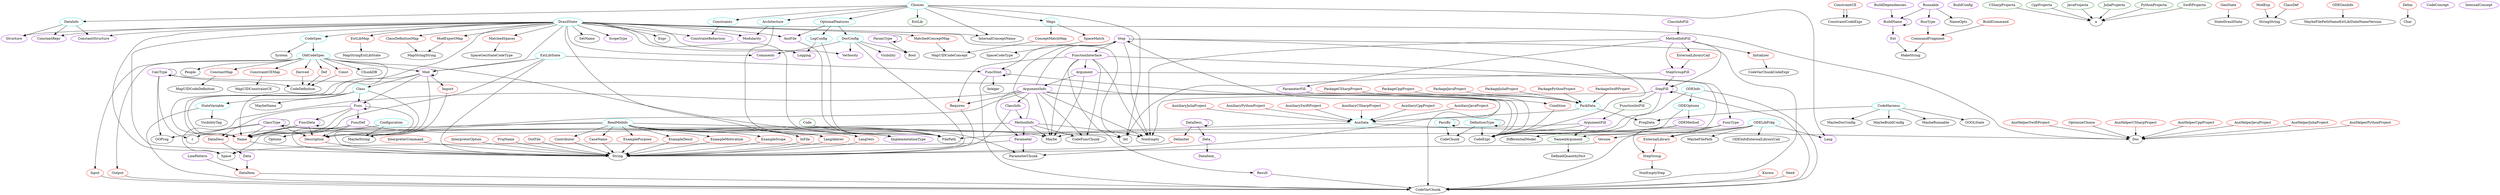 digraph alltypes {
	subgraph odelibraries {
	}
	subgraph code {
	}
	subgraph codebaes {
	}
	subgraph codedefinition {
		subgraph definitiontype{
		DefinitionType	[shape=oval, color=cyan3, label="DefinitionType"];
		DefinitionType -> CodeChunk;
		DefinitionType -> CodeExpr;
		DefinitionType -> DefinitionType;
		}
	}
	subgraph contraintmaps {
		subgraph constraintce{
		ConstraintCE	[shape=oval, color=red2, label="ConstraintCE"];
		ConstraintCE -> ConstraintCodeExpr;
		}
		subgraph constraintcemap{
		ConstraintCEMap	[shape=oval, color=red2, label="ConstraintCEMap"];
		ConstraintCEMap -> MapUIDConstraintCE;
		}
	}
	subgraph namedargument {
		subgraph namedargument{
		NamedArgument	[shape=oval, color=darkgreen, label="NamedArgument"];
		NamedArgument -> DefinedQuantityDict;
		}
	}
	subgraph parameter {
		subgraph passby{
		PassBy	[shape=oval, color=cyan3, label="PassBy"];
		PassBy -> CodeChunk;
		PassBy -> PassBy;
		}
	}
	subgraph ast {
		subgraph docconfig{
		DocConfig	[shape=oval, color=cyan3, label="DocConfig"];
		DocConfig -> String;
		DocConfig -> Bool;
		}
		subgraph buildname{
		BuildName	[shape=oval, color=darkviolet, label="BuildName"];
		BuildName -> BuildName;
		BuildName -> Ext;
		}
		subgraph ext{
		Ext	[shape=oval, color=darkviolet, label="Ext"];
		Ext -> MakeString;
		}
		subgraph builddependencies{
		BuildDependencies	[shape=oval, color=darkviolet, label="BuildDependencies"];
		BuildDependencies -> BuildName;
		}
		subgraph buildconfig{
		BuildConfig	[shape=oval, color=darkviolet, label="BuildConfig"];
		}
		subgraph runtype{
		RunType	[shape=oval, color=darkviolet, label="RunType"];
		RunType -> CommandFragment;
		}
		subgraph runnable{
		Runnable	[shape=oval, color=darkviolet, label="Runnable"];
		Runnable -> BuildName;
		Runnable -> NameOpts;
		Runnable -> RunType;
		}
		subgraph commandfragment{
		CommandFragment	[shape=oval, color=red2, label="CommandFragment"];
		CommandFragment -> MakeString;
		}
		subgraph buildcommand{
		BuildCommand	[shape=oval, color=red2, label="BuildCommand"];
		BuildCommand -> CommandFragment;
		}
		subgraph interpretercommand{
		InterpreterCommand	[shape=oval, color=red2, label="InterpreterCommand"];
		InterpreterCommand -> String;
		}
		subgraph interpreteroption{
		InterpreterOption	[shape=oval, color=red2, label="InterpreterOption"];
		InterpreterOption -> String;
		}
	}
	subgraph import {
		subgraph codeharness{
		CodeHarness	[shape=oval, color=cyan3, label="CodeHarness"];
		CodeHarness -> MaybeBuildConfig;
		CodeHarness -> MaybeRunnable;
		CodeHarness -> GOOLState;
		CodeHarness -> ProgData;
		CodeHarness -> MaybeDocConfig;
		}
	}
	subgraph import {
		subgraph optimizechoice{
		OptimizeChoice	[shape=oval, color=red2, label="OptimizeChoice"];
		OptimizeChoice -> Doc;
		}
		subgraph projname{
		ProjName	[shape=oval, color=red2, label="ProjName"];
		ProjName -> String;
		}
	}
	subgraph csarprendererh {
		subgraph csharpprojecta{
		CSharpProjecta	[shape=oval, color=darkgreen, label="CSharpProjecta"];
		CSharpProjecta -> a;
		}
		subgraph packagecsharpproject{
		PackageCSharpProject	[shape=oval, color=red2, label="PackageCSharpProject"];
		PackageCSharpProject -> PackData;
		}
		subgraph auxiliarycsharpproject{
		AuxiliaryCSharpProject	[shape=oval, color=red2, label="AuxiliaryCSharpProject"];
		AuxiliaryCSharpProject -> AuxData;
		}
		subgraph auxhelpercsharpproject{
		AuxHelperCSharpProject	[shape=oval, color=red2, label="AuxHelperCSharpProject"];
		AuxHelperCSharpProject -> Doc;
		}
	}
	subgraph cpprenderer {
		subgraph cppprojecta{
		CppProjecta	[shape=oval, color=darkgreen, label="CppProjecta"];
		CppProjecta -> a;
		}
		subgraph packagecppproject{
		PackageCppProject	[shape=oval, color=red2, label="PackageCppProject"];
		PackageCppProject -> PackData;
		}
		subgraph auxiliarycppproject{
		AuxiliaryCppProject	[shape=oval, color=red2, label="AuxiliaryCppProject"];
		AuxiliaryCppProject -> AuxData;
		}
		subgraph auxhelpercppproject{
		AuxHelperCppProject	[shape=oval, color=red2, label="AuxHelperCppProject"];
		AuxHelperCppProject -> Doc;
		}
	}
	subgraph javarenderer {
		subgraph javaprojecta{
		JavaProjecta	[shape=oval, color=darkgreen, label="JavaProjecta"];
		JavaProjecta -> a;
		}
		subgraph packagejavaproject{
		PackageJavaProject	[shape=oval, color=red2, label="PackageJavaProject"];
		PackageJavaProject -> PackData;
		}
		subgraph auxiliaryjavaproject{
		AuxiliaryJavaProject	[shape=oval, color=red2, label="AuxiliaryJavaProject"];
		AuxiliaryJavaProject -> AuxData;
		}
		subgraph auxhelperjavaproject{
		AuxHelperJavaProject	[shape=oval, color=red2, label="AuxHelperJavaProject"];
		AuxHelperJavaProject -> Doc;
		}
	}
	subgraph juliarenderer {
		subgraph juliaprojecta{
		JuliaProjecta	[shape=oval, color=darkgreen, label="JuliaProjecta"];
		JuliaProjecta -> a;
		}
		subgraph packagejuliaproject{
		PackageJuliaProject	[shape=oval, color=red2, label="PackageJuliaProject"];
		PackageJuliaProject -> PackData;
		}
		subgraph auxiliaryjuliaproject{
		AuxiliaryJuliaProject	[shape=oval, color=red2, label="AuxiliaryJuliaProject"];
		AuxiliaryJuliaProject -> AuxData;
		}
		subgraph auxhelperjuliaproject{
		AuxHelperJuliaProject	[shape=oval, color=red2, label="AuxHelperJuliaProject"];
		AuxHelperJuliaProject -> Doc;
		}
	}
	subgraph languagepolymorpich {
	}
	subgraph pytonrendererh {
		subgraph pythonprojecta{
		PythonProjecta	[shape=oval, color=darkgreen, label="PythonProjecta"];
		PythonProjecta -> a;
		}
		subgraph packagepythonproject{
		PackagePythonProject	[shape=oval, color=red2, label="PackagePythonProject"];
		PackagePythonProject -> PackData;
		}
		subgraph auxiliarypythonproject{
		AuxiliaryPythonProject	[shape=oval, color=red2, label="AuxiliaryPythonProject"];
		AuxiliaryPythonProject -> AuxData;
		}
		subgraph auxhelperpythonproject{
		AuxHelperPythonProject	[shape=oval, color=red2, label="AuxHelperPythonProject"];
		AuxHelperPythonProject -> Doc;
		}
	}
	subgraph swiftrenderer {
		subgraph swiftprojecta{
		SwiftProjecta	[shape=oval, color=darkgreen, label="SwiftProjecta"];
		SwiftProjecta -> a;
		}
		subgraph packageswiftproject{
		PackageSwiftProject	[shape=oval, color=red2, label="PackageSwiftProject"];
		PackageSwiftProject -> PackData;
		}
		subgraph auxiliaryswiftproject{
		AuxiliarySwiftProject	[shape=oval, color=red2, label="AuxiliarySwiftProject"];
		AuxiliarySwiftProject -> AuxData;
		}
		subgraph auxhelperswiftproject{
		AuxHelperSwiftProject	[shape=oval, color=red2, label="AuxHelperSwiftProject"];
		AuxHelperSwiftProject -> Doc;
		}
	}
	subgraph clasinterfaces {
	}
	subgraph data {
		subgraph auxdata{
		AuxData	[shape=oval, color=cyan3, label="AuxData"];
		AuxData -> FilePath;
		AuxData -> Doc;
		}
		subgraph packdata{
		PackData	[shape=oval, color=cyan3, label="PackData"];
		PackData -> ProgData;
		PackData -> AuxData;
		}
	}
	subgraph languagerenderer {
	}
	subgraph configparers {
		subgraph configuration{
		Configuration	[shape=oval, color=cyan3, label="Configuration"];
		Configuration -> String;
		Configuration -> MaybeString;
		Configuration -> Options;
		}
	}
	subgraph import {
		subgraph readmeinfo{
		ReadMeInfo	[shape=oval, color=cyan3, label="ReadMeInfo"];
		ReadMeInfo -> LangAbbrev;
		ReadMeInfo -> LangVers;
		ReadMeInfo -> MaybeString;
		ReadMeInfo -> ImplementationType;
		ReadMeInfo -> Name;
		ReadMeInfo -> FilePath;
		ReadMeInfo -> Contributor;
		ReadMeInfo -> CaseName;
		ReadMeInfo -> ExamplePurpose;
		ReadMeInfo -> ExampleDescr;
		ReadMeInfo -> ExampleMotivation;
		ReadMeInfo -> ExampleScope;
		ReadMeInfo -> Int;
		ReadMeInfo -> InFile;
		}
		subgraph langabbrev{
		LangAbbrev	[shape=oval, color=red2, label="LangAbbrev"];
		LangAbbrev -> String;
		}
		subgraph langvers{
		LangVers	[shape=oval, color=red2, label="LangVers"];
		LangVers -> String;
		}
		subgraph casename{
		CaseName	[shape=oval, color=red2, label="CaseName"];
		CaseName -> String;
		}
		subgraph examplepurpose{
		ExamplePurpose	[shape=oval, color=red2, label="ExamplePurpose"];
		ExamplePurpose -> String;
		}
		subgraph exampledescr{
		ExampleDescr	[shape=oval, color=red2, label="ExampleDescr"];
		ExampleDescr -> String;
		}
		subgraph examplemotivation{
		ExampleMotivation	[shape=oval, color=red2, label="ExampleMotivation"];
		ExampleMotivation -> String;
		}
		subgraph examplescope{
		ExampleScope	[shape=oval, color=red2, label="ExampleScope"];
		ExampleScope -> String;
		}
		subgraph contributor{
		Contributor	[shape=oval, color=red2, label="Contributor"];
		Contributor -> String;
		}
		subgraph infile{
		InFile	[shape=oval, color=red2, label="InFile"];
		InFile -> String;
		}
		subgraph outfile{
		OutFile	[shape=oval, color=red2, label="OutFile"];
		OutFile -> String;
		}
	}
	subgraph comments {
	}
	subgraph conceptmatch {
	}
	subgraph decriptionss {
	}
	subgraph drailstates {
		subgraph drasilstate{
		DrasilState	[shape=oval, color=cyan3, label="DrasilState"];
		DrasilState -> CodeSpec;
		DrasilState -> Modularity;
		DrasilState -> ImplementationType;
		DrasilState -> Structure;
		DrasilState -> ConstantStructure;
		DrasilState -> ConstantRepr;
		DrasilState -> MatchedConceptMap;
		DrasilState -> MatchedSpaces;
		DrasilState -> ConstraintBehaviour;
		DrasilState -> Comments;
		DrasilState -> Verbosity;
		DrasilState -> String;
		DrasilState -> Logging;
		DrasilState -> AuxFile;
		DrasilState -> Expr;
		DrasilState -> InternalConceptName;
		DrasilState -> Mod;
		DrasilState -> Name;
		DrasilState -> ExtLibMap;
		DrasilState -> FilePath;
		DrasilState -> ModExportMap;
		DrasilState -> ClassDefinitionMap;
		DrasilState -> SetName;
		DrasilState -> Int;
		DrasilState -> Doc;
		DrasilState -> Space;
		DrasilState -> ScopeType;
		}
		subgraph scopetype{
		ScopeType	[shape=oval, color=darkviolet, label="ScopeType"];
		}
		subgraph matchedspaces{
		MatchedSpaces	[shape=oval, color=red2, label="MatchedSpaces"];
		MatchedSpaces -> SpaceGenStateCodeType;
		}
		subgraph extlibmap{
		ExtLibMap	[shape=oval, color=red2, label="ExtLibMap"];
		ExtLibMap -> MapStringExtLibState;
		}
		subgraph modexportmap{
		ModExportMap	[shape=oval, color=red2, label="ModExportMap"];
		ModExportMap -> MapStringString;
		}
		subgraph classdefinitionmap{
		ClassDefinitionMap	[shape=oval, color=red2, label="ClassDefinitionMap"];
		ClassDefinitionMap -> MapStringString;
		}
		subgraph genstate{
		GenState	[shape=oval, color=red2, label="GenState"];
		GenState -> StateDrasilState;
		}
		subgraph modexp{
		ModExp	[shape=oval, color=red2, label="ModExp"];
		ModExp -> StringString;
		}
		subgraph classdef{
		ClassDef	[shape=oval, color=red2, label="ClassDef"];
		ClassDef -> StringString;
		}
	}
	subgraph functioncalls {
	}
	subgraph genode {
		subgraph odegeninfo{
		ODEGenInfo	[shape=oval, color=red2, label="ODEGenInfo"];
		ODEGenInfo -> MaybeFilePathNameExtLibStateNameVersion;
		}
	}
	subgraph generategool {
		subgraph classtype{
		ClassType	[shape=oval, color=darkviolet, label="ClassType"];
		ClassType -> OOProg;
		ClassType -> r;
		ClassType -> ClassType;
		ClassType -> Name;
		ClassType -> Maybe;
		ClassType -> Description;
		}
	}
	subgraph generator {
	}
	subgraph helpers {
	}
	subgraph import {
	}
	subgraph logging {
	}
	subgraph modules {
		subgraph calctype{
		CalcType	[shape=oval, color=darkviolet, label="CalcType"];
		CalcType -> OOProg;
		CalcType -> r;
		CalcType -> CalcType;
		CalcType -> CodeDefinition;
		CalcType -> CodeExpr;
		}
		subgraph constraintce{
		ConstraintCE	[shape=oval, color=red2, label="ConstraintCE"];
		ConstraintCE -> ConstraintCodeExpr;
		}
	}
	subgraph parameters {
		subgraph paramtype{
		ParamType	[shape=oval, color=darkviolet, label="ParamType"];
		ParamType -> ParamType;
		ParamType -> Bool;
		}
	}
	subgraph readinput {
	}
	subgraph spacematch {
	}
	subgraph writeinput {
	}
	subgraph writereadme {
	}
	subgraph code {
		subgraph code{
		Code	[shape=oval, color=darkgreen, label="Code"];
		Code -> FilePath;
		}
	}
	subgraph codegeneration {
	}
	subgraph codequantitydicts {
	}
	subgraph datadecs {
		subgraph datadesc_{
		DataDesc_	[shape=oval, color=darkviolet, label="DataDesc_"];
		DataDesc_ -> Data_;
		DataDesc_ -> Delimiter;
		DataDesc_ -> DataDesc_;
		}
		subgraph data_{
		Data_	[shape=oval, color=darkviolet, label="Data_"];
		Data_ -> DataItem_;
		}
		subgraph dataitem_{
		DataItem_	[shape=oval, color=darkviolet, label="DataItem_"];
		}
		subgraph data{
		Data	[shape=oval, color=darkviolet, label="Data"];
		Data -> DataItem;
		}
		subgraph linepattern{
		LinePattern	[shape=oval, color=darkviolet, label="LinePattern"];
		LinePattern -> DataItem;
		}
		subgraph dataitem{
		DataItem	[shape=oval, color=red2, label="DataItem"];
		DataItem -> CodeVarChunk;
		}
		subgraph delimiter{
		Delimiter	[shape=oval, color=red2, label="Delimiter"];
		Delimiter -> String;
		}
		subgraph datadesc{
		DataDesc	[shape=oval, color=red2, label="DataDesc"];
		DataDesc -> Data;
		}
		subgraph delim{
		Delim	[shape=oval, color=red2, label="Delim"];
		Delim -> Char;
		}
	}
	subgraph extlibimport {
		subgraph extlibstate{
		ExtLibState	[shape=oval, color=cyan3, label="ExtLibState"];
		ExtLibState -> Mod;
		ExtLibState -> FuncStmt;
		ExtLibState -> Name;
		ExtLibState -> String;
		}
	}
	subgraph externallibrary {
		subgraph step{
		Step	[shape=oval, color=darkviolet, label="Step"];
		Step -> FunctionInterface;
		Step -> NonEmpty;
		Step -> CodeExpr;
		Step -> Condition;
		Step -> Step;
		Step -> CodeVarChunk;
		Step -> FuncStmt;
		}
		subgraph functioninterface{
		FunctionInterface	[shape=oval, color=darkviolet, label="FunctionInterface"];
		FunctionInterface -> NonEmpty;
		FunctionInterface -> Requires;
		FunctionInterface -> FuncType;
		FunctionInterface -> CodeFuncChunk;
		FunctionInterface -> Argument;
		FunctionInterface -> Maybe;
		FunctionInterface -> Result;
		}
		subgraph result{
		Result	[shape=oval, color=darkviolet, label="Result"];
		Result -> CodeVarChunk;
		}
		subgraph argument{
		Argument	[shape=oval, color=darkviolet, label="Argument"];
		Argument -> Maybe;
		Argument -> NamedArgument;
		Argument -> ArgumentInfo;
		}
		subgraph argumentinfo{
		ArgumentInfo	[shape=oval, color=darkviolet, label="ArgumentInfo"];
		ArgumentInfo -> CodeExpr;
		ArgumentInfo -> Space;
		ArgumentInfo -> Maybe;
		ArgumentInfo -> CodeVarChunk;
		ArgumentInfo -> CodeFuncChunk;
		ArgumentInfo -> Parameter;
		ArgumentInfo -> Step;
		ArgumentInfo -> Requires;
		ArgumentInfo -> Description;
		ArgumentInfo -> ClassInfo;
		ArgumentInfo -> NonEmpty;
		}
		subgraph parameter{
		Parameter	[shape=oval, color=darkviolet, label="Parameter"];
		Parameter -> ParameterChunk;
		Parameter -> Space;
		}
		subgraph classinfo{
		ClassInfo	[shape=oval, color=darkviolet, label="ClassInfo"];
		ClassInfo -> MethodInfo;
		ClassInfo -> String;
		}
		subgraph methodinfo{
		MethodInfo	[shape=oval, color=darkviolet, label="MethodInfo"];
		MethodInfo -> Description;
		MethodInfo -> Parameter;
		MethodInfo -> Step;
		MethodInfo -> CodeFuncChunk;
		MethodInfo -> Maybe;
		MethodInfo -> NonEmpty;
		}
		subgraph functype{
		FuncType	[shape=oval, color=darkviolet, label="FuncType"];
		FuncType -> CodeVarChunk;
		FuncType -> StepGroup;
		FuncType -> ExternalLibrary;
		}
		subgraph condition{
		Condition	[shape=oval, color=red2, label="Condition"];
		Condition -> CodeExpr;
		}
		subgraph requires{
		Requires	[shape=oval, color=red2, label="Requires"];
		Requires -> String;
		}
		subgraph externallibrary{
		ExternalLibrary	[shape=oval, color=red2, label="ExternalLibrary"];
		ExternalLibrary -> StepGroup;
		}
		subgraph stepgroup{
		StepGroup	[shape=oval, color=red2, label="StepGroup"];
		StepGroup -> NonEmptyStep;
		}
	}
	subgraph externallibrarycall {
		subgraph stepgroupfill{
		StepGroupFill	[shape=oval, color=darkviolet, label="StepGroupFill"];
		StepGroupFill -> Int;
		StepGroupFill -> StepFill;
		}
		subgraph stepfill{
		StepFill	[shape=oval, color=darkviolet, label="StepFill"];
		StepFill -> FunctionIntFill;
		StepFill -> NonEmpty;
		StepFill -> CodeExpr;
		StepFill -> StepFill;
		StepFill -> CodeVarChunk;
		}
		subgraph argumentfill{
		ArgumentFill	[shape=oval, color=darkviolet, label="ArgumentFill"];
		ArgumentFill -> Maybe;
		ArgumentFill -> NamedArgument;
		ArgumentFill -> CodeExpr;
		}
		subgraph parameterfill{
		ParameterFill	[shape=oval, color=darkviolet, label="ParameterFill"];
		ParameterFill -> ParameterChunk;
		}
		subgraph classinfofill{
		ClassInfoFill	[shape=oval, color=darkviolet, label="ClassInfoFill"];
		ClassInfoFill -> MethodInfoFill;
		}
		subgraph methodinfofill{
		MethodInfoFill	[shape=oval, color=darkviolet, label="MethodInfoFill"];
		MethodInfoFill -> ParameterFill;
		MethodInfoFill -> Initializer;
		MethodInfoFill -> StepFill;
		MethodInfoFill -> NonEmpty;
		MethodInfoFill -> StepGroupFill;
		MethodInfoFill -> ExternalLibraryCall;
		}
		subgraph functionintfill{
		FunctionIntFill	[shape=oval, color=darkgreen, label="FunctionIntFill"];
		FunctionIntFill -> ArgumentFill;
		}
		subgraph externallibrarycall{
		ExternalLibraryCall	[shape=oval, color=red2, label="ExternalLibraryCall"];
		ExternalLibraryCall -> StepGroupFill;
		}
	}
	subgraph lang {
		subgraph lang{
		Lang	[shape=oval, color=darkviolet, label="Lang"];
		}
	}
	subgraph odeinfo {
		subgraph odeinfo{
		ODEInfo	[shape=oval, color=cyan3, label="ODEInfo"];
		ODEInfo -> CodeVarChunk;
		ODEInfo -> CodeExpr;
		ODEInfo -> ODEOptions;
		}
		subgraph odeoptions{
		ODEOptions	[shape=oval, color=cyan3, label="ODEOptions"];
		ODEOptions -> ODEMethod;
		ODEOptions -> CodeExpr;
		}
		subgraph odemethod{
		ODEMethod	[shape=oval, color=darkviolet, label="ODEMethod"];
		ODEMethod -> DifferentialModel;
		ODEMethod -> CodeExpr;
		}
	}
	subgraph odelibpckg {
		subgraph odelibpckg{
		ODELibPckg	[shape=oval, color=cyan3, label="ODELibPckg"];
		ODELibPckg -> Name;
		ODELibPckg -> Version;
		ODELibPckg -> ExternalLibrary;
		ODELibPckg -> ODEInfoExternalLibraryCall;
		ODELibPckg -> MaybeFilePath;
		ODELibPckg -> Lang;
		}
	}
	subgraph coicehs {
		subgraph choices{
		Choices	[shape=oval, color=cyan3, label="Choices"];
		Choices -> Lang;
		Choices -> Architecture;
		Choices -> DataInfo;
		Choices -> Maps;
		Choices -> OptionalFeatures;
		Choices -> Constraints;
		Choices -> ExtLib;
		Choices -> InternalConceptName;
		Choices -> Int;
		}
		subgraph architecture{
		Architecture	[shape=oval, color=cyan3, label="Architecture"];
		Architecture -> Modularity;
		Architecture -> ImplementationType;
		}
		subgraph datainfo{
		DataInfo	[shape=oval, color=cyan3, label="DataInfo"];
		DataInfo -> Structure;
		DataInfo -> ConstantStructure;
		DataInfo -> ConstantRepr;
		}
		subgraph maps{
		Maps	[shape=oval, color=cyan3, label="Maps"];
		Maps -> ConceptMatchMap;
		Maps -> SpaceMatch;
		}
		subgraph optionalfeatures{
		OptionalFeatures	[shape=oval, color=cyan3, label="OptionalFeatures"];
		OptionalFeatures -> DocConfig;
		OptionalFeatures -> LogConfig;
		OptionalFeatures -> AuxFile;
		}
		subgraph docconfig{
		DocConfig	[shape=oval, color=cyan3, label="DocConfig"];
		DocConfig -> Comments;
		DocConfig -> Verbosity;
		DocConfig -> Visibility;
		}
		subgraph logconfig{
		LogConfig	[shape=oval, color=cyan3, label="LogConfig"];
		LogConfig -> Logging;
		LogConfig -> FilePath;
		}
		subgraph constraints{
		Constraints	[shape=oval, color=cyan3, label="Constraints"];
		Constraints -> ConstraintBehaviour;
		}
		subgraph modularity{
		Modularity	[shape=oval, color=darkviolet, label="Modularity"];
		}
		subgraph implementationtype{
		ImplementationType	[shape=oval, color=darkviolet, label="ImplementationType"];
		}
		subgraph structure{
		Structure	[shape=oval, color=darkviolet, label="Structure"];
		}
		subgraph constantstructure{
		ConstantStructure	[shape=oval, color=darkviolet, label="ConstantStructure"];
		}
		subgraph constantrepr{
		ConstantRepr	[shape=oval, color=darkviolet, label="ConstantRepr"];
		}
		subgraph codeconcept{
		CodeConcept	[shape=oval, color=darkviolet, label="CodeConcept"];
		}
		subgraph comments{
		Comments	[shape=oval, color=darkviolet, label="Comments"];
		}
		subgraph verbosity{
		Verbosity	[shape=oval, color=darkviolet, label="Verbosity"];
		}
		subgraph visibility{
		Visibility	[shape=oval, color=darkviolet, label="Visibility"];
		}
		subgraph logging{
		Logging	[shape=oval, color=darkviolet, label="Logging"];
		}
		subgraph auxfile{
		AuxFile	[shape=oval, color=darkviolet, label="AuxFile"];
		AuxFile -> FilePath;
		}
		subgraph constraintbehaviour{
		ConstraintBehaviour	[shape=oval, color=darkviolet, label="ConstraintBehaviour"];
		}
		subgraph internalconcept{
		InternalConcept	[shape=oval, color=darkviolet, label="InternalConcept"];
		}
		subgraph extlib{
		ExtLib	[shape=oval, color=darkgreen, label="ExtLib"];
		}
		subgraph conceptmatchmap{
		ConceptMatchMap	[shape=oval, color=red2, label="ConceptMatchMap"];
		ConceptMatchMap -> MapUIDCodeConcept;
		}
		subgraph matchedconceptmap{
		MatchedConceptMap	[shape=oval, color=red2, label="MatchedConceptMap"];
		MatchedConceptMap -> MapUIDCodeConcept;
		}
		subgraph spacematch{
		SpaceMatch	[shape=oval, color=red2, label="SpaceMatch"];
		SpaceMatch -> SpaceCodeType;
		}
	}
	subgraph code {
	}
	subgraph codespec {
		subgraph oldcodespec{
		OldCodeSpec	[shape=oval, color=cyan3, label="OldCodeSpec"];
		OldCodeSpec -> Name;
		OldCodeSpec -> People;
		OldCodeSpec -> Input;
		OldCodeSpec -> Derived;
		OldCodeSpec -> Output;
		OldCodeSpec -> FilePath;
		OldCodeSpec -> Def;
		OldCodeSpec -> ConstraintCEMap;
		OldCodeSpec -> Const;
		OldCodeSpec -> ConstantMap;
		OldCodeSpec -> Mod;
		OldCodeSpec -> ChunkDB;
		}
		subgraph codespec{
		CodeSpec	[shape=oval, color=cyan3, label="CodeSpec"];
		CodeSpec -> System;
		CodeSpec -> OldCodeSpec;
		}
		subgraph input{
		Input	[shape=oval, color=red2, label="Input"];
		Input -> CodeVarChunk;
		}
		subgraph output{
		Output	[shape=oval, color=red2, label="Output"];
		Output -> CodeVarChunk;
		}
		subgraph const{
		Const	[shape=oval, color=red2, label="Const"];
		Const -> CodeDefinition;
		}
		subgraph derived{
		Derived	[shape=oval, color=red2, label="Derived"];
		Derived -> CodeDefinition;
		}
		subgraph constantmap{
		ConstantMap	[shape=oval, color=red2, label="ConstantMap"];
		ConstantMap -> MapUIDCodeDefinition;
		}
	}
	subgraph icosolutionsearch {
		subgraph def{
		Def	[shape=oval, color=red2, label="Def"];
		Def -> CodeDefinition;
		}
		subgraph known{
		Known	[shape=oval, color=red2, label="Known"];
		Known -> CodeVarChunk;
		}
		subgraph need{
		Need	[shape=oval, color=red2, label="Need"];
		Need -> CodeVarChunk;
		}
	}
	subgraph mod {
		subgraph class{
		Class	[shape=oval, color=cyan3, label="Class"];
		Class -> Name;
		Class -> MaybeName;
		Class -> Description;
		Class -> StateVariable;
		Class -> Func;
		}
		subgraph statevariable{
		StateVariable	[shape=oval, color=cyan3, label="StateVariable"];
		StateVariable -> VisibilityTag;
		StateVariable -> CodeVarChunk;
		}
		subgraph mod{
		Mod	[shape=oval, color=darkviolet, label="Mod"];
		Mod -> Name;
		Mod -> Description;
		Mod -> Import;
		Mod -> Class;
		Mod -> Func;
		Mod -> Mod;
		}
		subgraph func{
		Func	[shape=oval, color=darkviolet, label="Func"];
		Func -> FuncDef;
		Func -> FuncData;
		Func -> Name;
		Func -> Description;
		Func -> DataDesc;
		Func -> Func;
		}
		subgraph funcdata{
		FuncData	[shape=oval, color=darkviolet, label="FuncData"];
		FuncData -> Name;
		FuncData -> Description;
		FuncData -> DataDesc;
		FuncData -> FuncData;
		}
		subgraph funcdef{
		FuncDef	[shape=oval, color=darkviolet, label="FuncDef"];
		FuncDef -> Name;
		FuncDef -> Description;
		FuncDef -> ParameterChunk;
		FuncDef -> Space;
		}
		subgraph funcstmt{
		FuncStmt	[shape=oval, color=darkviolet, label="FuncStmt"];
		FuncStmt -> CodeVarChunk;
		FuncStmt -> CodeExpr;
		FuncStmt -> FuncStmt;
		FuncStmt -> Integer;
		}
		subgraph name{
		Name	[shape=oval, color=red2, label="Name"];
		Name -> String;
		}
		subgraph description{
		Description	[shape=oval, color=red2, label="Description"];
		Description -> String;
		}
		subgraph import{
		Import	[shape=oval, color=red2, label="Import"];
		Import -> String;
		}
		subgraph version{
		Version	[shape=oval, color=red2, label="Version"];
		Version -> String;
		}
		subgraph initializer{
		Initializer	[shape=oval, color=red2, label="Initializer"];
		Initializer -> CodeVarChunkCodeExpr;
		}
	}
	subgraph obervers {
	}
	subgraph patterntets {
	}
	subgraph filetetss {
	}
	subgraph helloworld {
	}
	subgraph helper {
	}
	subgraph main {
	}
	subgraph namegentets {
	}
	subgraph vectortets {
	}
}

